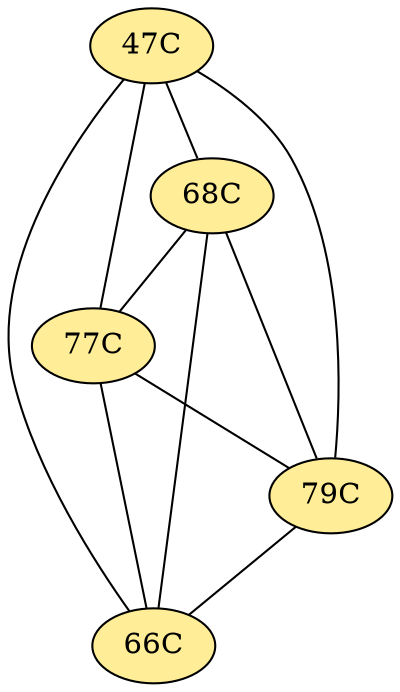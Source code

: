 // The Round Table
graph {
	"47C" [fillcolor="#FFED97" style=radial]
	"68C" [fillcolor="#FFED97" style=radial]
	"47C" -- "68C" [penwidth=1]
	"47C" [fillcolor="#FFED97" style=radial]
	"77C" [fillcolor="#FFED97" style=radial]
	"47C" -- "77C" [penwidth=1]
	"47C" [fillcolor="#FFED97" style=radial]
	"79C" [fillcolor="#FFED97" style=radial]
	"47C" -- "79C" [penwidth=1]
	"47C" [fillcolor="#FFED97" style=radial]
	"66C" [fillcolor="#FFED97" style=radial]
	"47C" -- "66C" [penwidth=1]
	"68C" [fillcolor="#FFED97" style=radial]
	"77C" [fillcolor="#FFED97" style=radial]
	"68C" -- "77C" [penwidth=1]
	"68C" [fillcolor="#FFED97" style=radial]
	"79C" [fillcolor="#FFED97" style=radial]
	"68C" -- "79C" [penwidth=1]
	"68C" [fillcolor="#FFED97" style=radial]
	"66C" [fillcolor="#FFED97" style=radial]
	"68C" -- "66C" [penwidth=1]
	"77C" [fillcolor="#FFED97" style=radial]
	"79C" [fillcolor="#FFED97" style=radial]
	"77C" -- "79C" [penwidth=1]
	"77C" [fillcolor="#FFED97" style=radial]
	"66C" [fillcolor="#FFED97" style=radial]
	"77C" -- "66C" [penwidth=1]
	"79C" [fillcolor="#FFED97" style=radial]
	"66C" [fillcolor="#FFED97" style=radial]
	"79C" -- "66C" [penwidth=1]
}
